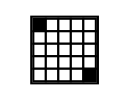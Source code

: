 digraph dibujo{
node [shape=plaintext]
a [label=<<TABLE BORDER="1" CELLBORDER="1" CELLSPACING="0">
<TR>  <TD BGCOLOR="#000000"></TD>  <TD BGCOLOR="#FFFFFF"></TD>  <TD BGCOLOR="#FFFFFF"></TD>  <TD BGCOLOR="#FFFFFF"></TD>  <TD BGCOLOR="#FFFFFF"></TD>  </TR>
<TR>  <TD BGCOLOR="#FFFFFF"></TD>  <TD BGCOLOR="#FFFFFF"></TD>  <TD BGCOLOR="#FFFFFF"></TD>  <TD BGCOLOR="#FFFFFF"></TD>  <TD BGCOLOR="#FFFFFF"></TD>  </TR>
<TR>  <TD BGCOLOR="#FFFFFF"></TD>  <TD BGCOLOR="#FFFFFF"></TD>  <TD BGCOLOR="#FFFFFF"></TD>  <TD BGCOLOR="#FFFFFF"></TD>  <TD BGCOLOR="#FFFFFF"></TD>  </TR>
<TR>  <TD BGCOLOR="#FFFFFF"></TD>  <TD BGCOLOR="#FFFFFF"></TD>  <TD BGCOLOR="#FFFFFF"></TD>  <TD BGCOLOR="#FFFFFF"></TD>  <TD BGCOLOR="#FFFFFF"></TD>  </TR>
<TR>  <TD BGCOLOR="#FFFFFF"></TD>  <TD BGCOLOR="#FFFFFF"></TD>  <TD BGCOLOR="#FFFFFF"></TD>  <TD BGCOLOR="#FFFFFF"></TD>  <TD BGCOLOR="#000000"></TD>  </TR>
</TABLE>>];
}